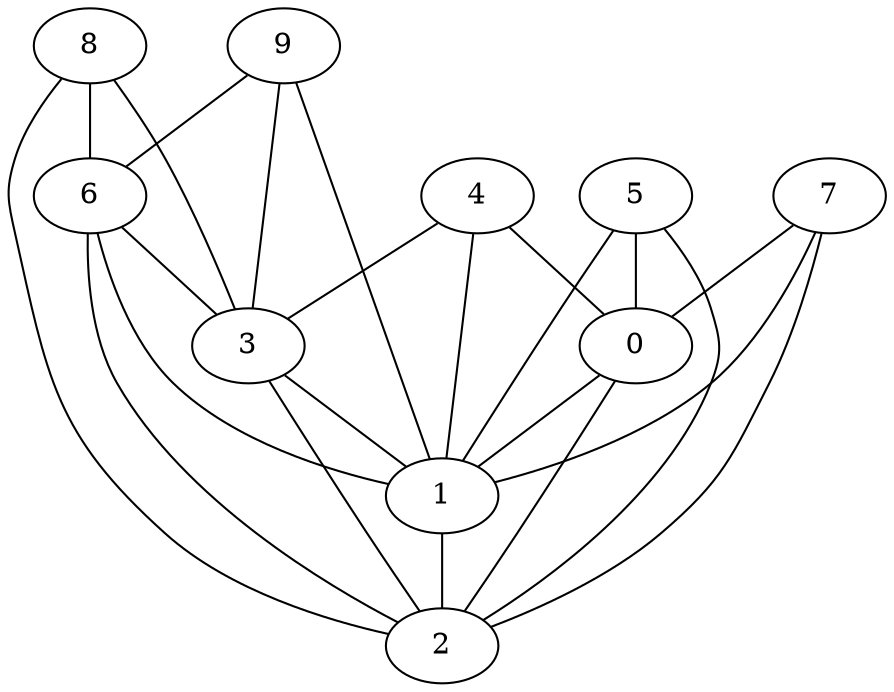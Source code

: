 graph {
    0 [ label = "0" ]
    1 [ label = "1" ]
    2 [ label = "2" ]
    3 [ label = "3" ]
    4 [ label = "4" ]
    5 [ label = "5" ]
    6 [ label = "6" ]
    7 [ label = "7" ]
    8 [ label = "8" ]
    9 [ label = "9" ]
    0 -- 1 [ ]
    0 -- 2 [ ]
    1 -- 2 [ ]
    9 -- 6 [ ]
    3 -- 1 [ ]
    3 -- 2 [ ]
    4 -- 0 [ ]
    4 -- 1 [ ]
    4 -- 3 [ ]
    5 -- 0 [ ]
    5 -- 1 [ ]
    5 -- 2 [ ]
    6 -- 1 [ ]
    6 -- 2 [ ]
    6 -- 3 [ ]
    7 -- 0 [ ]
    7 -- 1 [ ]
    7 -- 2 [ ]
    8 -- 2 [ ]
    8 -- 3 [ ]
    8 -- 6 [ ]
    9 -- 1 [ ]
    9 -- 3 [ ]
}
